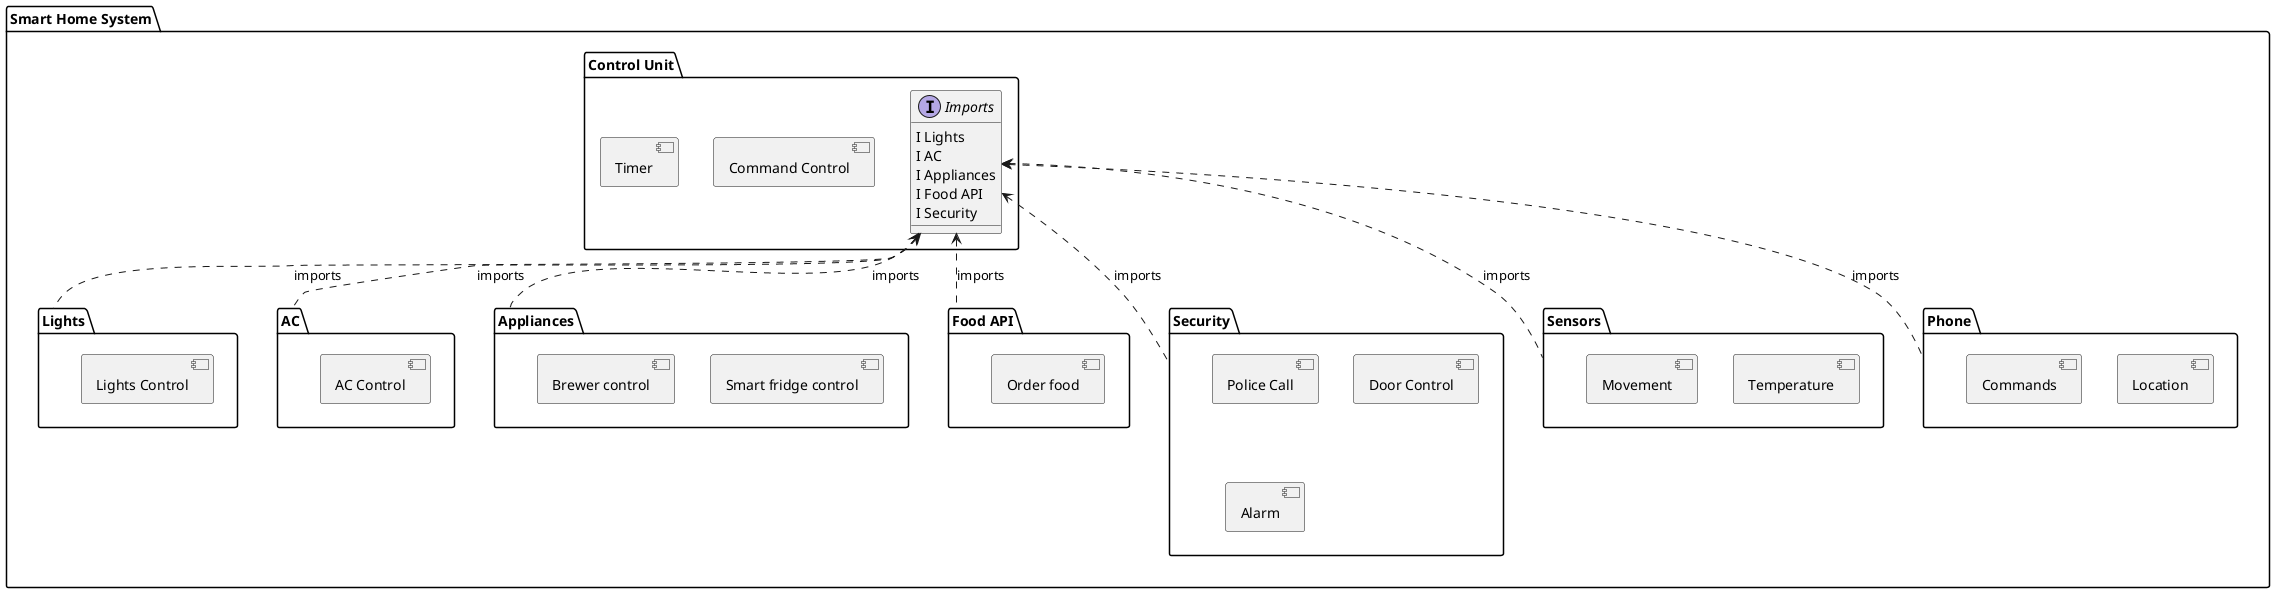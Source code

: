 @startuml package
allow_mixing

package "Smart Home System"{
    package "Control Unit" as cu{
        Interface "Imports" as i{
            I Lights
            I AC
            I Appliances
            I Food API
            I Security
        }
        component "Command Control"
        component "Timer"
    }

    package "Lights" as l{
        component "Lights Control"
    }

    package "AC" as ac{
        component "AC Control"
    }

    package "Appliances" as ap{
        component "Smart fridge control"
        component "Brewer control"
    }

    package "Food API" as f{
        component "Order food"
    }

    package "Security" as s{
        component "Police Call"
        component "Door Control"
        component "Alarm"
    }

    package "Sensors" as se{
        component "Temperature"
        component "Movement"
    }

    package "Phone" as ph {
        component "Location"
        component "Commands"
    }
}

i <.. l : imports
i <.. ac : imports
i <.. ap : imports
i <.. f : imports
i <.. s : imports
i <.. se : imports
i <.. ph : imports
@enduml